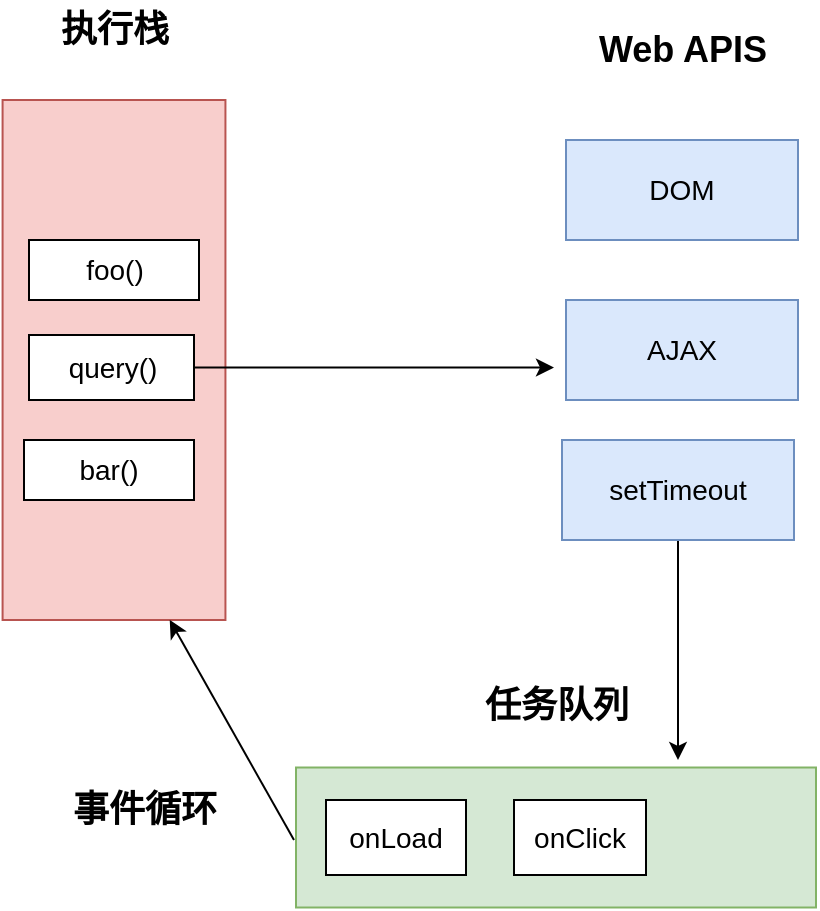 <mxfile version="13.2.4" type="github">
  <diagram id="bpw89ud0i77X6hliHFxi" name="第 1 页">
    <mxGraphModel dx="1075" dy="749" grid="1" gridSize="10" guides="1" tooltips="1" connect="1" arrows="1" fold="1" page="1" pageScale="1" pageWidth="827" pageHeight="1169" math="0" shadow="0">
      <root>
        <mxCell id="0" />
        <mxCell id="1" parent="0" />
        <mxCell id="usz8K5ZpOrYXPjKJflXS-16" value="执行栈" style="text;html=1;align=center;verticalAlign=middle;resizable=0;points=[];autosize=1;fontSize=18;fontStyle=1" vertex="1" parent="1">
          <mxGeometry x="155" y="120" width="70" height="30" as="geometry" />
        </mxCell>
        <mxCell id="usz8K5ZpOrYXPjKJflXS-17" value="" style="rounded=0;whiteSpace=wrap;html=1;fillColor=#f8cecc;strokeColor=#b85450;" vertex="1" parent="1">
          <mxGeometry x="134.29" y="170" width="111.43" height="260" as="geometry" />
        </mxCell>
        <mxCell id="usz8K5ZpOrYXPjKJflXS-18" value="Web APIS" style="text;html=1;align=center;verticalAlign=middle;resizable=0;points=[];autosize=1;fontSize=18;fontStyle=1" vertex="1" parent="1">
          <mxGeometry x="424" y="130" width="100" height="30" as="geometry" />
        </mxCell>
        <mxCell id="usz8K5ZpOrYXPjKJflXS-20" value="DOM" style="rounded=0;whiteSpace=wrap;html=1;fontSize=14;fillColor=#dae8fc;strokeColor=#6c8ebf;" vertex="1" parent="1">
          <mxGeometry x="416" y="190" width="116" height="50" as="geometry" />
        </mxCell>
        <mxCell id="usz8K5ZpOrYXPjKJflXS-21" value="AJAX" style="rounded=0;whiteSpace=wrap;html=1;fontSize=14;fillColor=#dae8fc;strokeColor=#6c8ebf;" vertex="1" parent="1">
          <mxGeometry x="416" y="270" width="116" height="50" as="geometry" />
        </mxCell>
        <mxCell id="usz8K5ZpOrYXPjKJflXS-22" value="setTimeout" style="rounded=0;whiteSpace=wrap;html=1;fontSize=18;fillColor=#dae8fc;strokeColor=#6c8ebf;" vertex="1" parent="1">
          <mxGeometry x="414" y="340" width="116" height="50" as="geometry" />
        </mxCell>
        <mxCell id="usz8K5ZpOrYXPjKJflXS-23" value="" style="rounded=0;whiteSpace=wrap;html=1;fontSize=18;fillColor=#d5e8d4;strokeColor=#82b366;" vertex="1" parent="1">
          <mxGeometry x="281" y="503.75" width="260" height="70" as="geometry" />
        </mxCell>
        <mxCell id="usz8K5ZpOrYXPjKJflXS-24" value="&lt;b&gt;任务队列&lt;/b&gt;" style="text;html=1;align=center;verticalAlign=middle;resizable=0;points=[];autosize=1;fontSize=18;" vertex="1" parent="1">
          <mxGeometry x="366" y="458" width="90" height="30" as="geometry" />
        </mxCell>
        <mxCell id="usz8K5ZpOrYXPjKJflXS-25" value="onLoad" style="rounded=0;whiteSpace=wrap;html=1;fontSize=14;" vertex="1" parent="1">
          <mxGeometry x="296" y="520" width="70" height="37.5" as="geometry" />
        </mxCell>
        <mxCell id="usz8K5ZpOrYXPjKJflXS-26" value="onClick" style="rounded=0;whiteSpace=wrap;html=1;fontSize=14;" vertex="1" parent="1">
          <mxGeometry x="390" y="520" width="66" height="37.5" as="geometry" />
        </mxCell>
        <mxCell id="usz8K5ZpOrYXPjKJflXS-34" style="edgeStyle=orthogonalEdgeStyle;rounded=0;orthogonalLoop=1;jettySize=auto;html=1;fontSize=18;fontStyle=1" edge="1" parent="1" source="usz8K5ZpOrYXPjKJflXS-27">
          <mxGeometry relative="1" as="geometry">
            <mxPoint x="472" y="500" as="targetPoint" />
          </mxGeometry>
        </mxCell>
        <mxCell id="usz8K5ZpOrYXPjKJflXS-27" value="setTimeout" style="rounded=0;whiteSpace=wrap;html=1;fontSize=14;fillColor=#dae8fc;strokeColor=#6c8ebf;" vertex="1" parent="1">
          <mxGeometry x="414" y="340" width="116" height="50" as="geometry" />
        </mxCell>
        <mxCell id="usz8K5ZpOrYXPjKJflXS-30" value="" style="endArrow=classic;html=1;fontSize=18;entryX=0.75;entryY=1;entryDx=0;entryDy=0;fontStyle=1" edge="1" parent="1" target="usz8K5ZpOrYXPjKJflXS-17">
          <mxGeometry width="50" height="50" relative="1" as="geometry">
            <mxPoint x="280" y="540" as="sourcePoint" />
            <mxPoint x="250" y="480" as="targetPoint" />
          </mxGeometry>
        </mxCell>
        <mxCell id="usz8K5ZpOrYXPjKJflXS-32" value="&lt;b&gt;事件循环&lt;/b&gt;" style="text;html=1;align=center;verticalAlign=middle;resizable=0;points=[];autosize=1;fontSize=18;" vertex="1" parent="1">
          <mxGeometry x="160" y="510" width="90" height="30" as="geometry" />
        </mxCell>
        <mxCell id="usz8K5ZpOrYXPjKJflXS-35" value="foo()" style="rounded=0;whiteSpace=wrap;html=1;fontSize=14;" vertex="1" parent="1">
          <mxGeometry x="147.5" y="240" width="85" height="30" as="geometry" />
        </mxCell>
        <mxCell id="usz8K5ZpOrYXPjKJflXS-40" style="edgeStyle=orthogonalEdgeStyle;rounded=0;orthogonalLoop=1;jettySize=auto;html=1;fontSize=14;" edge="1" parent="1" source="usz8K5ZpOrYXPjKJflXS-36">
          <mxGeometry relative="1" as="geometry">
            <mxPoint x="410" y="303.75" as="targetPoint" />
          </mxGeometry>
        </mxCell>
        <mxCell id="usz8K5ZpOrYXPjKJflXS-36" value="query()" style="rounded=0;whiteSpace=wrap;html=1;fontSize=14;" vertex="1" parent="1">
          <mxGeometry x="147.5" y="287.5" width="82.5" height="32.5" as="geometry" />
        </mxCell>
        <mxCell id="usz8K5ZpOrYXPjKJflXS-37" value="bar()" style="rounded=0;whiteSpace=wrap;html=1;fontSize=14;" vertex="1" parent="1">
          <mxGeometry x="145" y="340" width="85" height="30" as="geometry" />
        </mxCell>
      </root>
    </mxGraphModel>
  </diagram>
</mxfile>
